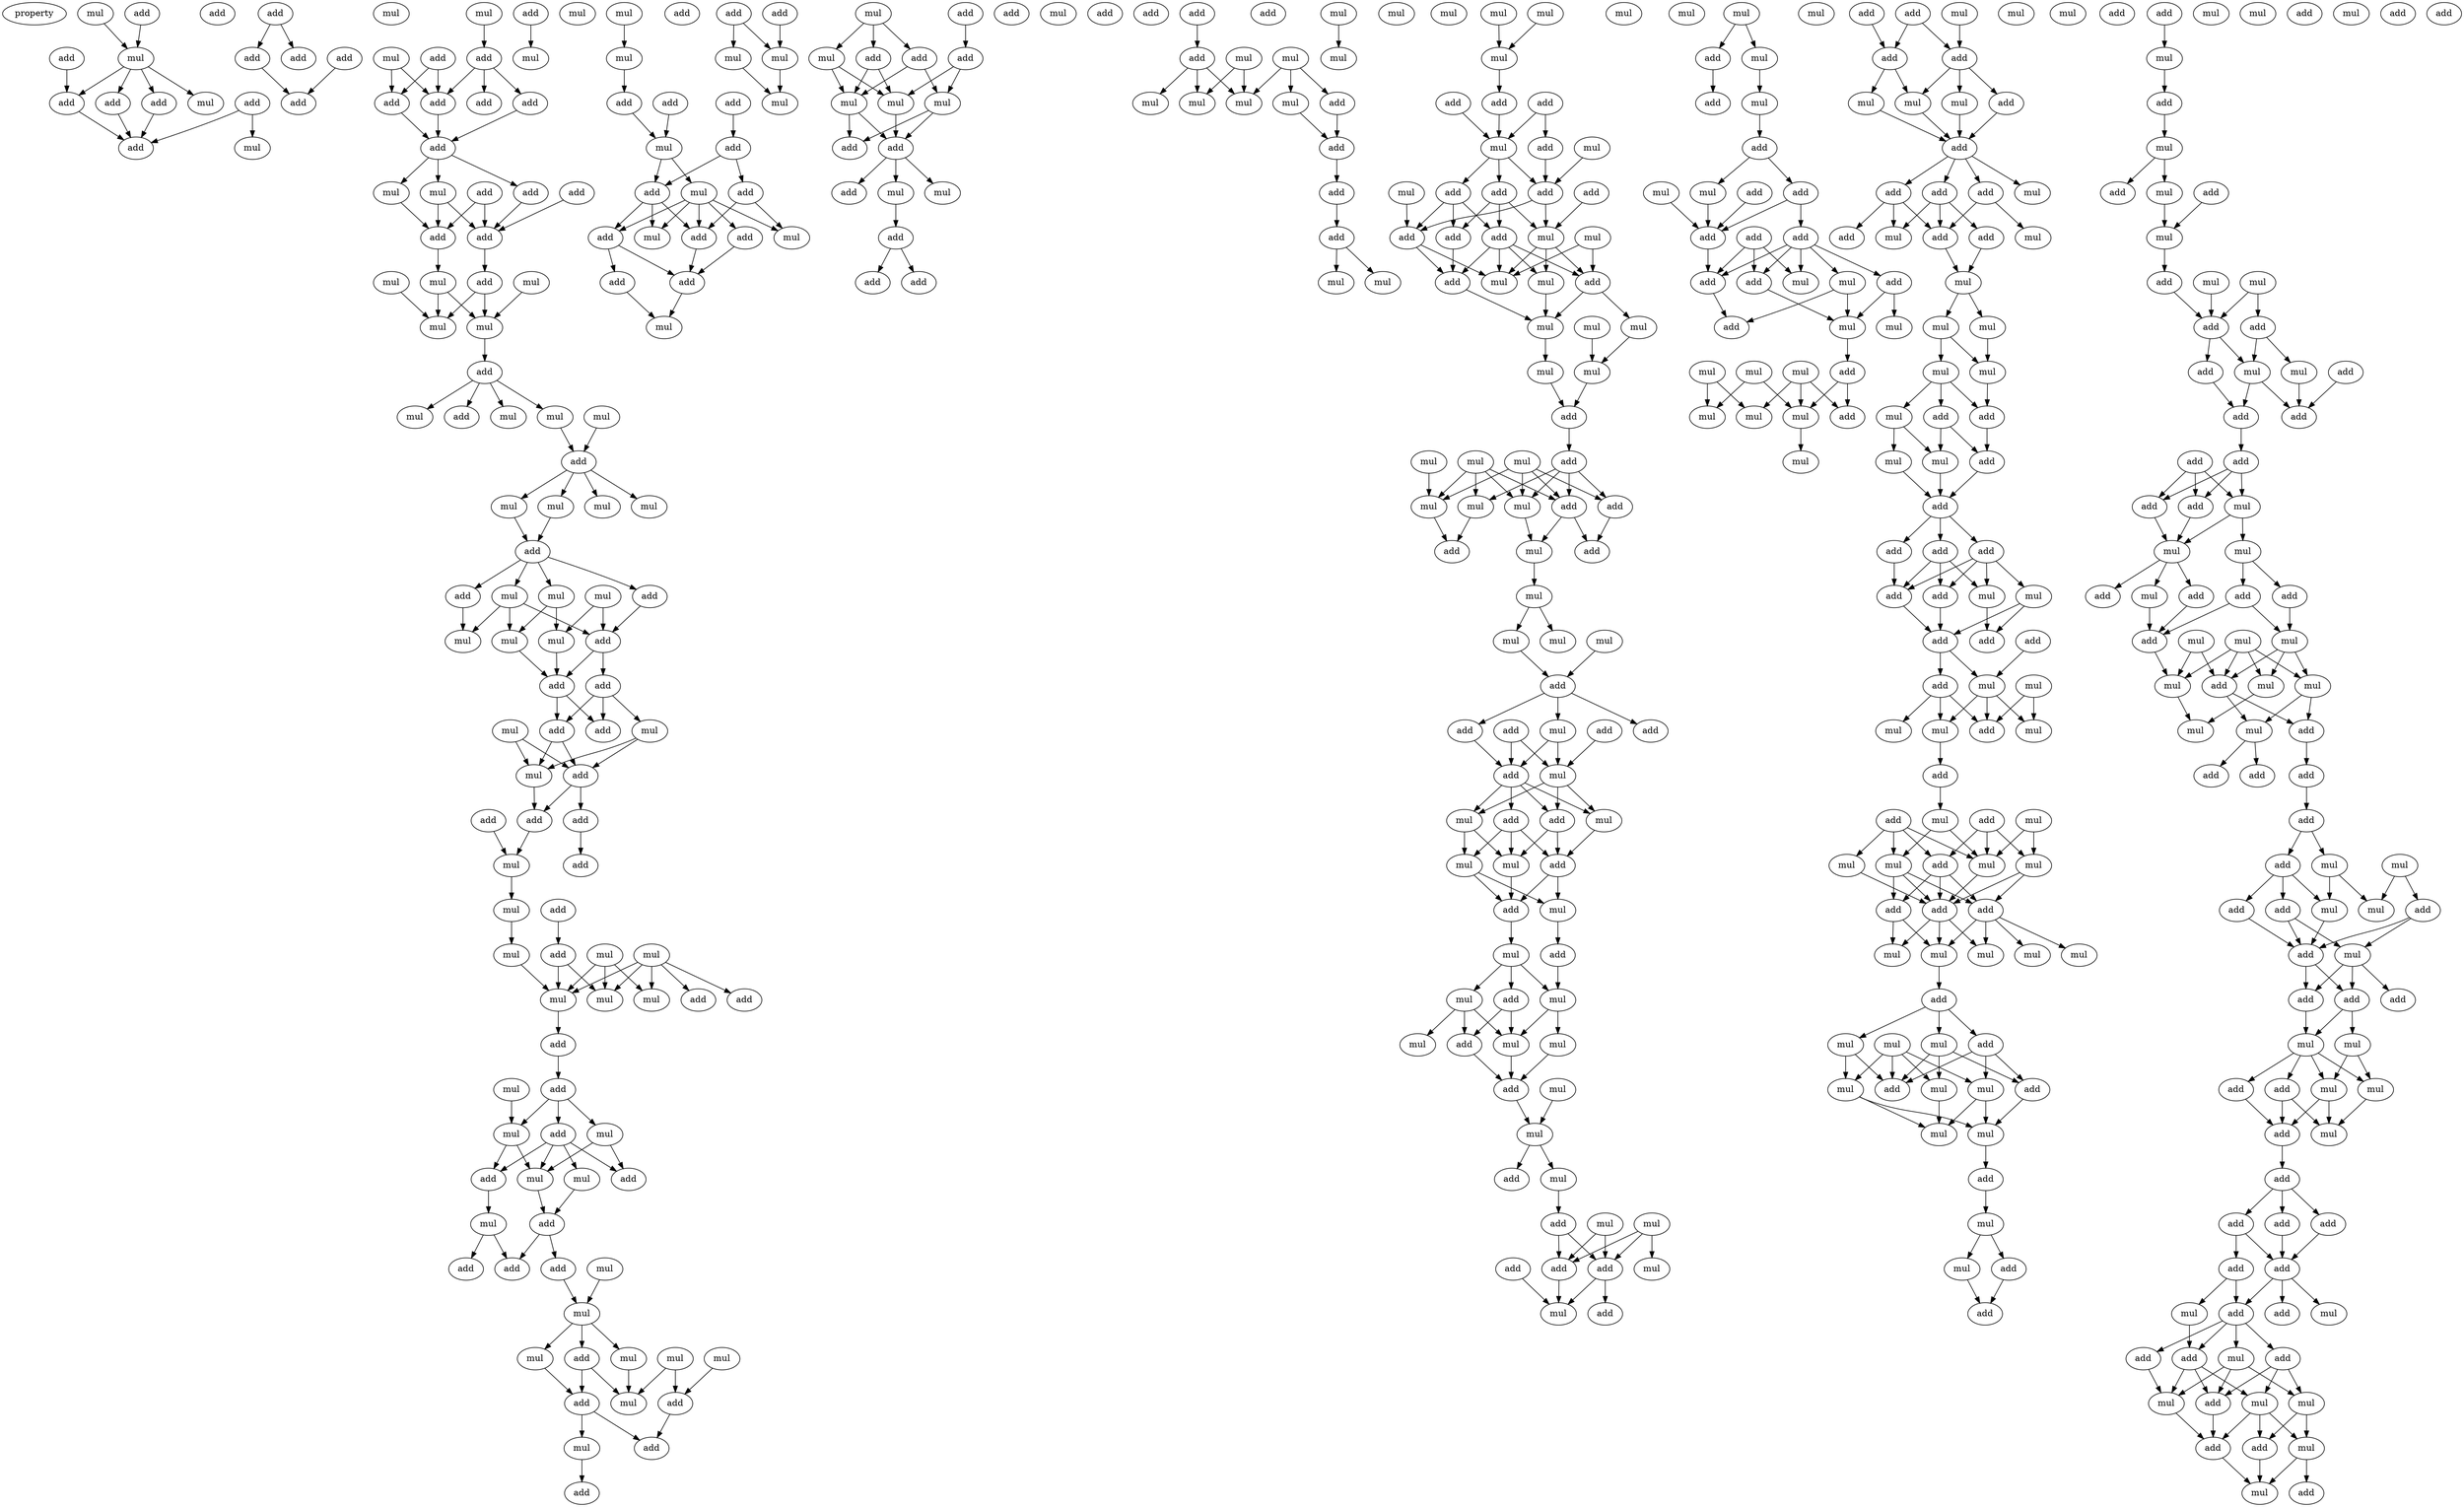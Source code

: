 digraph {
    node [fontcolor=black]
    property [mul=2,lf=2.0]
    0 [ label = mul ];
    1 [ label = add ];
    2 [ label = add ];
    3 [ label = mul ];
    4 [ label = add ];
    5 [ label = add ];
    6 [ label = add ];
    7 [ label = add ];
    8 [ label = add ];
    9 [ label = mul ];
    10 [ label = mul ];
    11 [ label = add ];
    12 [ label = add ];
    13 [ label = add ];
    14 [ label = add ];
    15 [ label = add ];
    16 [ label = add ];
    17 [ label = mul ];
    18 [ label = mul ];
    19 [ label = mul ];
    20 [ label = add ];
    21 [ label = add ];
    22 [ label = add ];
    23 [ label = add ];
    24 [ label = add ];
    25 [ label = add ];
    26 [ label = add ];
    27 [ label = add ];
    28 [ label = mul ];
    29 [ label = add ];
    30 [ label = add ];
    31 [ label = mul ];
    32 [ label = add ];
    33 [ label = add ];
    34 [ label = add ];
    35 [ label = mul ];
    36 [ label = mul ];
    37 [ label = mul ];
    38 [ label = mul ];
    39 [ label = mul ];
    40 [ label = add ];
    41 [ label = add ];
    42 [ label = mul ];
    43 [ label = mul ];
    44 [ label = mul ];
    45 [ label = mul ];
    46 [ label = add ];
    47 [ label = mul ];
    48 [ label = mul ];
    49 [ label = mul ];
    50 [ label = mul ];
    51 [ label = add ];
    52 [ label = add ];
    53 [ label = add ];
    54 [ label = mul ];
    55 [ label = mul ];
    56 [ label = mul ];
    57 [ label = mul ];
    58 [ label = mul ];
    59 [ label = mul ];
    60 [ label = add ];
    61 [ label = add ];
    62 [ label = add ];
    63 [ label = add ];
    64 [ label = add ];
    65 [ label = mul ];
    66 [ label = mul ];
    67 [ label = mul ];
    68 [ label = add ];
    69 [ label = add ];
    70 [ label = add ];
    71 [ label = add ];
    72 [ label = add ];
    73 [ label = mul ];
    74 [ label = mul ];
    75 [ label = add ];
    76 [ label = mul ];
    77 [ label = add ];
    78 [ label = mul ];
    79 [ label = mul ];
    80 [ label = mul ];
    81 [ label = add ];
    82 [ label = add ];
    83 [ label = mul ];
    84 [ label = add ];
    85 [ label = mul ];
    86 [ label = mul ];
    87 [ label = add ];
    88 [ label = add ];
    89 [ label = mul ];
    90 [ label = add ];
    91 [ label = mul ];
    92 [ label = mul ];
    93 [ label = mul ];
    94 [ label = mul ];
    95 [ label = mul ];
    96 [ label = add ];
    97 [ label = add ];
    98 [ label = mul ];
    99 [ label = add ];
    100 [ label = add ];
    101 [ label = add ];
    102 [ label = add ];
    103 [ label = mul ];
    104 [ label = mul ];
    105 [ label = mul ];
    106 [ label = add ];
    107 [ label = mul ];
    108 [ label = mul ];
    109 [ label = mul ];
    110 [ label = add ];
    111 [ label = add ];
    112 [ label = mul ];
    113 [ label = mul ];
    114 [ label = add ];
    115 [ label = add ];
    116 [ label = mul ];
    117 [ label = mul ];
    118 [ label = add ];
    119 [ label = add ];
    120 [ label = add ];
    121 [ label = mul ];
    122 [ label = add ];
    123 [ label = add ];
    124 [ label = mul ];
    125 [ label = add ];
    126 [ label = add ];
    127 [ label = add ];
    128 [ label = add ];
    129 [ label = mul ];
    130 [ label = mul ];
    131 [ label = add ];
    132 [ label = add ];
    133 [ label = mul ];
    134 [ label = add ];
    135 [ label = add ];
    136 [ label = add ];
    137 [ label = mul ];
    138 [ label = mul ];
    139 [ label = mul ];
    140 [ label = add ];
    141 [ label = mul ];
    142 [ label = mul ];
    143 [ label = add ];
    144 [ label = add ];
    145 [ label = add ];
    146 [ label = add ];
    147 [ label = mul ];
    148 [ label = mul ];
    149 [ label = mul ];
    150 [ label = mul ];
    151 [ label = add ];
    152 [ label = add ];
    153 [ label = add ];
    154 [ label = mul ];
    155 [ label = mul ];
    156 [ label = add ];
    157 [ label = add ];
    158 [ label = add ];
    159 [ label = add ];
    160 [ label = add ];
    161 [ label = add ];
    162 [ label = mul ];
    163 [ label = mul ];
    164 [ label = add ];
    165 [ label = mul ];
    166 [ label = mul ];
    167 [ label = mul ];
    168 [ label = mul ];
    169 [ label = add ];
    170 [ label = add ];
    171 [ label = add ];
    172 [ label = add ];
    173 [ label = mul ];
    174 [ label = mul ];
    175 [ label = add ];
    176 [ label = mul ];
    177 [ label = mul ];
    178 [ label = mul ];
    179 [ label = mul ];
    180 [ label = mul ];
    181 [ label = mul ];
    182 [ label = mul ];
    183 [ label = add ];
    184 [ label = add ];
    185 [ label = add ];
    186 [ label = mul ];
    187 [ label = mul ];
    188 [ label = add ];
    189 [ label = mul ];
    190 [ label = add ];
    191 [ label = add ];
    192 [ label = add ];
    193 [ label = add ];
    194 [ label = add ];
    195 [ label = add ];
    196 [ label = add ];
    197 [ label = mul ];
    198 [ label = mul ];
    199 [ label = mul ];
    200 [ label = add ];
    201 [ label = add ];
    202 [ label = mul ];
    203 [ label = mul ];
    204 [ label = mul ];
    205 [ label = mul ];
    206 [ label = mul ];
    207 [ label = mul ];
    208 [ label = add ];
    209 [ label = mul ];
    210 [ label = mul ];
    211 [ label = mul ];
    212 [ label = add ];
    213 [ label = mul ];
    214 [ label = mul ];
    215 [ label = mul ];
    216 [ label = add ];
    217 [ label = add ];
    218 [ label = add ];
    219 [ label = add ];
    220 [ label = mul ];
    221 [ label = mul ];
    222 [ label = mul ];
    223 [ label = mul ];
    224 [ label = mul ];
    225 [ label = mul ];
    226 [ label = add ];
    227 [ label = add ];
    228 [ label = add ];
    229 [ label = add ];
    230 [ label = add ];
    231 [ label = mul ];
    232 [ label = add ];
    233 [ label = mul ];
    234 [ label = mul ];
    235 [ label = add ];
    236 [ label = add ];
    237 [ label = mul ];
    238 [ label = mul ];
    239 [ label = mul ];
    240 [ label = add ];
    241 [ label = add ];
    242 [ label = mul ];
    243 [ label = add ];
    244 [ label = mul ];
    245 [ label = add ];
    246 [ label = mul ];
    247 [ label = mul ];
    248 [ label = mul ];
    249 [ label = mul ];
    250 [ label = mul ];
    251 [ label = mul ];
    252 [ label = add ];
    253 [ label = add ];
    254 [ label = mul ];
    255 [ label = mul ];
    256 [ label = add ];
    257 [ label = mul ];
    258 [ label = mul ];
    259 [ label = mul ];
    260 [ label = add ];
    261 [ label = add ];
    262 [ label = add ];
    263 [ label = mul ];
    264 [ label = add ];
    265 [ label = mul ];
    266 [ label = add ];
    267 [ label = mul ];
    268 [ label = add ];
    269 [ label = mul ];
    270 [ label = add ];
    271 [ label = mul ];
    272 [ label = mul ];
    273 [ label = add ];
    274 [ label = add ];
    275 [ label = mul ];
    276 [ label = mul ];
    277 [ label = add ];
    278 [ label = add ];
    279 [ label = add ];
    280 [ label = add ];
    281 [ label = add ];
    282 [ label = mul ];
    283 [ label = mul ];
    284 [ label = add ];
    285 [ label = add ];
    286 [ label = mul ];
    287 [ label = add ];
    288 [ label = mul ];
    289 [ label = mul ];
    290 [ label = mul ];
    291 [ label = add ];
    292 [ label = mul ];
    293 [ label = mul ];
    294 [ label = mul ];
    295 [ label = mul ];
    296 [ label = add ];
    297 [ label = mul ];
    298 [ label = add ];
    299 [ label = add ];
    300 [ label = mul ];
    301 [ label = add ];
    302 [ label = add ];
    303 [ label = mul ];
    304 [ label = mul ];
    305 [ label = mul ];
    306 [ label = add ];
    307 [ label = add ];
    308 [ label = add ];
    309 [ label = add ];
    310 [ label = add ];
    311 [ label = mul ];
    312 [ label = add ];
    313 [ label = add ];
    314 [ label = mul ];
    315 [ label = add ];
    316 [ label = mul ];
    317 [ label = mul ];
    318 [ label = mul ];
    319 [ label = mul ];
    320 [ label = mul ];
    321 [ label = mul ];
    322 [ label = mul ];
    323 [ label = mul ];
    324 [ label = add ];
    325 [ label = add ];
    326 [ label = add ];
    327 [ label = mul ];
    328 [ label = mul ];
    329 [ label = add ];
    330 [ label = add ];
    331 [ label = add ];
    332 [ label = add ];
    333 [ label = add ];
    334 [ label = add ];
    335 [ label = mul ];
    336 [ label = mul ];
    337 [ label = add ];
    338 [ label = add ];
    339 [ label = add ];
    340 [ label = add ];
    341 [ label = mul ];
    342 [ label = mul ];
    343 [ label = mul ];
    344 [ label = add ];
    345 [ label = mul ];
    346 [ label = mul ];
    347 [ label = add ];
    348 [ label = mul ];
    349 [ label = mul ];
    350 [ label = add ];
    351 [ label = add ];
    352 [ label = mul ];
    353 [ label = mul ];
    354 [ label = mul ];
    355 [ label = add ];
    356 [ label = mul ];
    357 [ label = add ];
    358 [ label = add ];
    359 [ label = add ];
    360 [ label = mul ];
    361 [ label = mul ];
    362 [ label = mul ];
    363 [ label = mul ];
    364 [ label = mul ];
    365 [ label = add ];
    366 [ label = mul ];
    367 [ label = add ];
    368 [ label = mul ];
    369 [ label = mul ];
    370 [ label = mul ];
    371 [ label = mul ];
    372 [ label = add ];
    373 [ label = mul ];
    374 [ label = add ];
    375 [ label = mul ];
    376 [ label = mul ];
    377 [ label = mul ];
    378 [ label = add ];
    379 [ label = add ];
    380 [ label = mul ];
    381 [ label = mul ];
    382 [ label = add ];
    383 [ label = add ];
    384 [ label = add ];
    385 [ label = mul ];
    386 [ label = add ];
    387 [ label = mul ];
    388 [ label = add ];
    389 [ label = mul ];
    390 [ label = add ];
    391 [ label = mul ];
    392 [ label = mul ];
    393 [ label = mul ];
    394 [ label = mul ];
    395 [ label = add ];
    396 [ label = mul ];
    397 [ label = add ];
    398 [ label = add ];
    399 [ label = mul ];
    400 [ label = mul ];
    401 [ label = add ];
    402 [ label = add ];
    403 [ label = add ];
    404 [ label = add ];
    405 [ label = add ];
    406 [ label = add ];
    407 [ label = add ];
    408 [ label = add ];
    409 [ label = mul ];
    410 [ label = add ];
    411 [ label = mul ];
    412 [ label = mul ];
    413 [ label = mul ];
    414 [ label = add ];
    415 [ label = add ];
    416 [ label = add ];
    417 [ label = mul ];
    418 [ label = add ];
    419 [ label = mul ];
    420 [ label = mul ];
    421 [ label = mul ];
    422 [ label = add ];
    423 [ label = mul ];
    424 [ label = mul ];
    425 [ label = mul ];
    426 [ label = add ];
    427 [ label = mul ];
    428 [ label = add ];
    429 [ label = mul ];
    430 [ label = add ];
    431 [ label = add ];
    432 [ label = add ];
    433 [ label = add ];
    434 [ label = add ];
    435 [ label = mul ];
    436 [ label = mul ];
    437 [ label = add ];
    438 [ label = add ];
    439 [ label = add ];
    440 [ label = mul ];
    441 [ label = mul ];
    442 [ label = add ];
    443 [ label = mul ];
    444 [ label = add ];
    445 [ label = add ];
    446 [ label = add ];
    447 [ label = add ];
    448 [ label = mul ];
    449 [ label = mul ];
    450 [ label = mul ];
    451 [ label = add ];
    452 [ label = add ];
    453 [ label = mul ];
    454 [ label = add ];
    455 [ label = mul ];
    456 [ label = add ];
    457 [ label = add ];
    458 [ label = add ];
    459 [ label = add ];
    460 [ label = add ];
    461 [ label = add ];
    462 [ label = add ];
    463 [ label = add ];
    464 [ label = mul ];
    465 [ label = add ];
    466 [ label = mul ];
    467 [ label = add ];
    468 [ label = add ];
    469 [ label = add ];
    470 [ label = mul ];
    471 [ label = mul ];
    472 [ label = mul ];
    473 [ label = mul ];
    474 [ label = add ];
    475 [ label = mul ];
    476 [ label = add ];
    477 [ label = add ];
    478 [ label = mul ];
    479 [ label = add ];
    0 -> 3 [ name = 0 ];
    2 -> 3 [ name = 1 ];
    3 -> 5 [ name = 2 ];
    3 -> 6 [ name = 3 ];
    3 -> 8 [ name = 4 ];
    3 -> 9 [ name = 5 ];
    4 -> 5 [ name = 6 ];
    5 -> 11 [ name = 7 ];
    6 -> 11 [ name = 8 ];
    7 -> 10 [ name = 9 ];
    7 -> 11 [ name = 10 ];
    8 -> 11 [ name = 11 ];
    12 -> 14 [ name = 12 ];
    12 -> 15 [ name = 13 ];
    13 -> 16 [ name = 14 ];
    14 -> 16 [ name = 15 ];
    18 -> 20 [ name = 16 ];
    19 -> 23 [ name = 17 ];
    19 -> 24 [ name = 18 ];
    20 -> 22 [ name = 19 ];
    20 -> 23 [ name = 20 ];
    20 -> 25 [ name = 21 ];
    21 -> 23 [ name = 22 ];
    21 -> 24 [ name = 23 ];
    22 -> 26 [ name = 24 ];
    23 -> 26 [ name = 25 ];
    24 -> 26 [ name = 26 ];
    26 -> 27 [ name = 27 ];
    26 -> 28 [ name = 28 ];
    26 -> 31 [ name = 29 ];
    27 -> 33 [ name = 30 ];
    28 -> 32 [ name = 31 ];
    29 -> 33 [ name = 32 ];
    30 -> 32 [ name = 33 ];
    30 -> 33 [ name = 34 ];
    31 -> 32 [ name = 35 ];
    31 -> 33 [ name = 36 ];
    32 -> 36 [ name = 37 ];
    33 -> 34 [ name = 38 ];
    34 -> 38 [ name = 39 ];
    34 -> 39 [ name = 40 ];
    35 -> 38 [ name = 41 ];
    36 -> 38 [ name = 42 ];
    36 -> 39 [ name = 43 ];
    37 -> 39 [ name = 44 ];
    39 -> 40 [ name = 45 ];
    40 -> 41 [ name = 46 ];
    40 -> 42 [ name = 47 ];
    40 -> 44 [ name = 48 ];
    40 -> 45 [ name = 49 ];
    42 -> 46 [ name = 50 ];
    43 -> 46 [ name = 51 ];
    46 -> 47 [ name = 52 ];
    46 -> 48 [ name = 53 ];
    46 -> 49 [ name = 54 ];
    46 -> 50 [ name = 55 ];
    47 -> 51 [ name = 56 ];
    48 -> 51 [ name = 57 ];
    51 -> 52 [ name = 58 ];
    51 -> 53 [ name = 59 ];
    51 -> 55 [ name = 60 ];
    51 -> 56 [ name = 61 ];
    52 -> 60 [ name = 62 ];
    53 -> 58 [ name = 63 ];
    54 -> 59 [ name = 64 ];
    54 -> 60 [ name = 65 ];
    55 -> 57 [ name = 66 ];
    55 -> 58 [ name = 67 ];
    55 -> 60 [ name = 68 ];
    56 -> 57 [ name = 69 ];
    56 -> 59 [ name = 70 ];
    57 -> 61 [ name = 71 ];
    59 -> 61 [ name = 72 ];
    60 -> 61 [ name = 73 ];
    60 -> 62 [ name = 74 ];
    61 -> 63 [ name = 75 ];
    61 -> 64 [ name = 76 ];
    62 -> 63 [ name = 77 ];
    62 -> 64 [ name = 78 ];
    62 -> 65 [ name = 79 ];
    64 -> 67 [ name = 80 ];
    64 -> 68 [ name = 81 ];
    65 -> 67 [ name = 82 ];
    65 -> 68 [ name = 83 ];
    66 -> 67 [ name = 84 ];
    66 -> 68 [ name = 85 ];
    67 -> 70 [ name = 86 ];
    68 -> 70 [ name = 87 ];
    68 -> 72 [ name = 88 ];
    69 -> 73 [ name = 89 ];
    70 -> 74 [ name = 90 ];
    71 -> 74 [ name = 91 ];
    72 -> 75 [ name = 92 ];
    74 -> 76 [ name = 93 ];
    76 -> 79 [ name = 94 ];
    77 -> 81 [ name = 95 ];
    78 -> 83 [ name = 96 ];
    78 -> 85 [ name = 97 ];
    78 -> 86 [ name = 98 ];
    79 -> 83 [ name = 99 ];
    80 -> 82 [ name = 100 ];
    80 -> 83 [ name = 101 ];
    80 -> 84 [ name = 102 ];
    80 -> 85 [ name = 103 ];
    80 -> 86 [ name = 104 ];
    81 -> 83 [ name = 105 ];
    81 -> 86 [ name = 106 ];
    83 -> 87 [ name = 107 ];
    87 -> 88 [ name = 108 ];
    88 -> 90 [ name = 109 ];
    88 -> 91 [ name = 110 ];
    88 -> 92 [ name = 111 ];
    89 -> 91 [ name = 112 ];
    90 -> 93 [ name = 113 ];
    90 -> 95 [ name = 114 ];
    90 -> 96 [ name = 115 ];
    90 -> 97 [ name = 116 ];
    91 -> 93 [ name = 117 ];
    91 -> 96 [ name = 118 ];
    92 -> 93 [ name = 119 ];
    92 -> 97 [ name = 120 ];
    93 -> 99 [ name = 121 ];
    95 -> 99 [ name = 122 ];
    96 -> 98 [ name = 123 ];
    98 -> 100 [ name = 124 ];
    98 -> 101 [ name = 125 ];
    99 -> 101 [ name = 126 ];
    99 -> 102 [ name = 127 ];
    102 -> 104 [ name = 128 ];
    103 -> 104 [ name = 129 ];
    104 -> 105 [ name = 130 ];
    104 -> 106 [ name = 131 ];
    104 -> 108 [ name = 132 ];
    105 -> 111 [ name = 133 ];
    106 -> 111 [ name = 134 ];
    106 -> 112 [ name = 135 ];
    107 -> 110 [ name = 136 ];
    108 -> 112 [ name = 137 ];
    109 -> 110 [ name = 138 ];
    109 -> 112 [ name = 139 ];
    110 -> 114 [ name = 140 ];
    111 -> 113 [ name = 141 ];
    111 -> 114 [ name = 142 ];
    113 -> 115 [ name = 143 ];
    116 -> 117 [ name = 144 ];
    117 -> 119 [ name = 145 ];
    118 -> 122 [ name = 146 ];
    119 -> 121 [ name = 147 ];
    120 -> 121 [ name = 148 ];
    121 -> 123 [ name = 149 ];
    121 -> 124 [ name = 150 ];
    122 -> 123 [ name = 151 ];
    122 -> 125 [ name = 152 ];
    123 -> 126 [ name = 153 ];
    123 -> 128 [ name = 154 ];
    123 -> 129 [ name = 155 ];
    124 -> 126 [ name = 156 ];
    124 -> 127 [ name = 157 ];
    124 -> 128 [ name = 158 ];
    124 -> 129 [ name = 159 ];
    124 -> 130 [ name = 160 ];
    125 -> 128 [ name = 161 ];
    125 -> 130 [ name = 162 ];
    126 -> 131 [ name = 163 ];
    126 -> 132 [ name = 164 ];
    127 -> 132 [ name = 165 ];
    128 -> 132 [ name = 166 ];
    131 -> 133 [ name = 167 ];
    132 -> 133 [ name = 168 ];
    135 -> 137 [ name = 169 ];
    135 -> 138 [ name = 170 ];
    136 -> 138 [ name = 171 ];
    137 -> 139 [ name = 172 ];
    138 -> 139 [ name = 173 ];
    140 -> 144 [ name = 174 ];
    141 -> 142 [ name = 175 ];
    141 -> 145 [ name = 176 ];
    141 -> 146 [ name = 177 ];
    142 -> 147 [ name = 178 ];
    142 -> 148 [ name = 179 ];
    144 -> 147 [ name = 180 ];
    144 -> 149 [ name = 181 ];
    145 -> 147 [ name = 182 ];
    145 -> 148 [ name = 183 ];
    146 -> 148 [ name = 184 ];
    146 -> 149 [ name = 185 ];
    147 -> 152 [ name = 186 ];
    148 -> 151 [ name = 187 ];
    148 -> 152 [ name = 188 ];
    149 -> 151 [ name = 189 ];
    149 -> 152 [ name = 190 ];
    152 -> 153 [ name = 191 ];
    152 -> 154 [ name = 192 ];
    152 -> 155 [ name = 193 ];
    154 -> 156 [ name = 194 ];
    156 -> 158 [ name = 195 ];
    156 -> 159 [ name = 196 ];
    161 -> 164 [ name = 197 ];
    162 -> 165 [ name = 198 ];
    162 -> 168 [ name = 199 ];
    163 -> 167 [ name = 200 ];
    163 -> 168 [ name = 201 ];
    163 -> 169 [ name = 202 ];
    164 -> 165 [ name = 203 ];
    164 -> 166 [ name = 204 ];
    164 -> 168 [ name = 205 ];
    167 -> 170 [ name = 206 ];
    169 -> 170 [ name = 207 ];
    170 -> 171 [ name = 208 ];
    171 -> 172 [ name = 209 ];
    172 -> 173 [ name = 210 ];
    172 -> 174 [ name = 211 ];
    176 -> 177 [ name = 212 ];
    180 -> 182 [ name = 213 ];
    181 -> 182 [ name = 214 ];
    182 -> 185 [ name = 215 ];
    183 -> 187 [ name = 216 ];
    183 -> 188 [ name = 217 ];
    184 -> 187 [ name = 218 ];
    185 -> 187 [ name = 219 ];
    186 -> 193 [ name = 220 ];
    187 -> 191 [ name = 221 ];
    187 -> 192 [ name = 222 ];
    187 -> 193 [ name = 223 ];
    188 -> 193 [ name = 224 ];
    189 -> 194 [ name = 225 ];
    190 -> 197 [ name = 226 ];
    191 -> 195 [ name = 227 ];
    191 -> 196 [ name = 228 ];
    191 -> 197 [ name = 229 ];
    192 -> 194 [ name = 230 ];
    192 -> 195 [ name = 231 ];
    192 -> 196 [ name = 232 ];
    193 -> 194 [ name = 233 ];
    193 -> 197 [ name = 234 ];
    194 -> 200 [ name = 235 ];
    194 -> 202 [ name = 236 ];
    195 -> 199 [ name = 237 ];
    195 -> 200 [ name = 238 ];
    195 -> 201 [ name = 239 ];
    195 -> 202 [ name = 240 ];
    196 -> 200 [ name = 241 ];
    197 -> 199 [ name = 242 ];
    197 -> 201 [ name = 243 ];
    197 -> 202 [ name = 244 ];
    198 -> 201 [ name = 245 ];
    198 -> 202 [ name = 246 ];
    199 -> 205 [ name = 247 ];
    200 -> 205 [ name = 248 ];
    201 -> 203 [ name = 249 ];
    201 -> 205 [ name = 250 ];
    203 -> 206 [ name = 251 ];
    204 -> 206 [ name = 252 ];
    205 -> 207 [ name = 253 ];
    206 -> 208 [ name = 254 ];
    207 -> 208 [ name = 255 ];
    208 -> 212 [ name = 256 ];
    209 -> 213 [ name = 257 ];
    209 -> 214 [ name = 258 ];
    209 -> 215 [ name = 259 ];
    209 -> 216 [ name = 260 ];
    210 -> 213 [ name = 261 ];
    210 -> 215 [ name = 262 ];
    210 -> 216 [ name = 263 ];
    210 -> 217 [ name = 264 ];
    211 -> 213 [ name = 265 ];
    212 -> 214 [ name = 266 ];
    212 -> 215 [ name = 267 ];
    212 -> 216 [ name = 268 ];
    212 -> 217 [ name = 269 ];
    213 -> 218 [ name = 270 ];
    214 -> 218 [ name = 271 ];
    215 -> 220 [ name = 272 ];
    216 -> 219 [ name = 273 ];
    216 -> 220 [ name = 274 ];
    217 -> 219 [ name = 275 ];
    220 -> 221 [ name = 276 ];
    221 -> 223 [ name = 277 ];
    221 -> 225 [ name = 278 ];
    222 -> 226 [ name = 279 ];
    223 -> 226 [ name = 280 ];
    226 -> 229 [ name = 281 ];
    226 -> 230 [ name = 282 ];
    226 -> 231 [ name = 283 ];
    227 -> 233 [ name = 284 ];
    228 -> 232 [ name = 285 ];
    228 -> 233 [ name = 286 ];
    230 -> 232 [ name = 287 ];
    231 -> 232 [ name = 288 ];
    231 -> 233 [ name = 289 ];
    232 -> 234 [ name = 290 ];
    232 -> 235 [ name = 291 ];
    232 -> 236 [ name = 292 ];
    232 -> 237 [ name = 293 ];
    233 -> 234 [ name = 294 ];
    233 -> 236 [ name = 295 ];
    233 -> 237 [ name = 296 ];
    234 -> 240 [ name = 297 ];
    235 -> 238 [ name = 298 ];
    235 -> 239 [ name = 299 ];
    235 -> 240 [ name = 300 ];
    236 -> 239 [ name = 301 ];
    236 -> 240 [ name = 302 ];
    237 -> 238 [ name = 303 ];
    237 -> 239 [ name = 304 ];
    238 -> 241 [ name = 305 ];
    238 -> 242 [ name = 306 ];
    239 -> 241 [ name = 307 ];
    240 -> 241 [ name = 308 ];
    240 -> 242 [ name = 309 ];
    241 -> 244 [ name = 310 ];
    242 -> 243 [ name = 311 ];
    243 -> 247 [ name = 312 ];
    244 -> 245 [ name = 313 ];
    244 -> 246 [ name = 314 ];
    244 -> 247 [ name = 315 ];
    245 -> 251 [ name = 316 ];
    245 -> 252 [ name = 317 ];
    246 -> 249 [ name = 318 ];
    246 -> 251 [ name = 319 ];
    246 -> 252 [ name = 320 ];
    247 -> 248 [ name = 321 ];
    247 -> 251 [ name = 322 ];
    248 -> 253 [ name = 323 ];
    251 -> 253 [ name = 324 ];
    252 -> 253 [ name = 325 ];
    253 -> 255 [ name = 326 ];
    254 -> 255 [ name = 327 ];
    255 -> 256 [ name = 328 ];
    255 -> 257 [ name = 329 ];
    257 -> 260 [ name = 330 ];
    258 -> 261 [ name = 331 ];
    258 -> 262 [ name = 332 ];
    259 -> 261 [ name = 333 ];
    259 -> 262 [ name = 334 ];
    259 -> 263 [ name = 335 ];
    260 -> 261 [ name = 336 ];
    260 -> 262 [ name = 337 ];
    261 -> 265 [ name = 338 ];
    262 -> 265 [ name = 339 ];
    262 -> 266 [ name = 340 ];
    264 -> 265 [ name = 341 ];
    267 -> 268 [ name = 342 ];
    267 -> 269 [ name = 343 ];
    268 -> 270 [ name = 344 ];
    269 -> 272 [ name = 345 ];
    272 -> 273 [ name = 346 ];
    273 -> 274 [ name = 347 ];
    273 -> 276 [ name = 348 ];
    274 -> 278 [ name = 349 ];
    274 -> 280 [ name = 350 ];
    275 -> 278 [ name = 351 ];
    276 -> 278 [ name = 352 ];
    277 -> 278 [ name = 353 ];
    278 -> 281 [ name = 354 ];
    279 -> 281 [ name = 355 ];
    279 -> 282 [ name = 356 ];
    279 -> 284 [ name = 357 ];
    280 -> 281 [ name = 358 ];
    280 -> 282 [ name = 359 ];
    280 -> 283 [ name = 360 ];
    280 -> 284 [ name = 361 ];
    280 -> 285 [ name = 362 ];
    281 -> 287 [ name = 363 ];
    283 -> 287 [ name = 364 ];
    283 -> 288 [ name = 365 ];
    284 -> 288 [ name = 366 ];
    285 -> 286 [ name = 367 ];
    285 -> 288 [ name = 368 ];
    288 -> 291 [ name = 369 ];
    289 -> 294 [ name = 370 ];
    289 -> 295 [ name = 371 ];
    290 -> 293 [ name = 372 ];
    290 -> 294 [ name = 373 ];
    291 -> 295 [ name = 374 ];
    291 -> 296 [ name = 375 ];
    292 -> 293 [ name = 376 ];
    292 -> 295 [ name = 377 ];
    292 -> 296 [ name = 378 ];
    295 -> 297 [ name = 379 ];
    298 -> 301 [ name = 380 ];
    298 -> 302 [ name = 381 ];
    299 -> 301 [ name = 382 ];
    300 -> 302 [ name = 383 ];
    301 -> 304 [ name = 384 ];
    301 -> 305 [ name = 385 ];
    302 -> 303 [ name = 386 ];
    302 -> 304 [ name = 387 ];
    302 -> 306 [ name = 388 ];
    303 -> 307 [ name = 389 ];
    304 -> 307 [ name = 390 ];
    305 -> 307 [ name = 391 ];
    306 -> 307 [ name = 392 ];
    307 -> 308 [ name = 393 ];
    307 -> 309 [ name = 394 ];
    307 -> 310 [ name = 395 ];
    307 -> 311 [ name = 396 ];
    308 -> 312 [ name = 397 ];
    308 -> 313 [ name = 398 ];
    308 -> 316 [ name = 399 ];
    309 -> 313 [ name = 400 ];
    309 -> 315 [ name = 401 ];
    309 -> 316 [ name = 402 ];
    310 -> 313 [ name = 403 ];
    310 -> 314 [ name = 404 ];
    312 -> 317 [ name = 405 ];
    313 -> 317 [ name = 406 ];
    317 -> 318 [ name = 407 ];
    317 -> 319 [ name = 408 ];
    318 -> 321 [ name = 409 ];
    318 -> 322 [ name = 410 ];
    319 -> 322 [ name = 411 ];
    321 -> 323 [ name = 412 ];
    321 -> 324 [ name = 413 ];
    321 -> 325 [ name = 414 ];
    322 -> 325 [ name = 415 ];
    323 -> 327 [ name = 416 ];
    323 -> 328 [ name = 417 ];
    324 -> 326 [ name = 418 ];
    324 -> 328 [ name = 419 ];
    325 -> 326 [ name = 420 ];
    326 -> 329 [ name = 421 ];
    327 -> 329 [ name = 422 ];
    328 -> 329 [ name = 423 ];
    329 -> 330 [ name = 424 ];
    329 -> 331 [ name = 425 ];
    329 -> 332 [ name = 426 ];
    330 -> 333 [ name = 427 ];
    330 -> 334 [ name = 428 ];
    330 -> 336 [ name = 429 ];
    331 -> 333 [ name = 430 ];
    331 -> 334 [ name = 431 ];
    331 -> 335 [ name = 432 ];
    331 -> 336 [ name = 433 ];
    332 -> 333 [ name = 434 ];
    333 -> 339 [ name = 435 ];
    334 -> 339 [ name = 436 ];
    335 -> 338 [ name = 437 ];
    335 -> 339 [ name = 438 ];
    336 -> 338 [ name = 439 ];
    337 -> 342 [ name = 440 ];
    339 -> 340 [ name = 441 ];
    339 -> 342 [ name = 442 ];
    340 -> 344 [ name = 443 ];
    340 -> 345 [ name = 444 ];
    340 -> 346 [ name = 445 ];
    341 -> 343 [ name = 446 ];
    341 -> 344 [ name = 447 ];
    342 -> 343 [ name = 448 ];
    342 -> 344 [ name = 449 ];
    342 -> 345 [ name = 450 ];
    345 -> 347 [ name = 451 ];
    347 -> 349 [ name = 452 ];
    348 -> 352 [ name = 453 ];
    348 -> 353 [ name = 454 ];
    349 -> 352 [ name = 455 ];
    349 -> 354 [ name = 456 ];
    350 -> 352 [ name = 457 ];
    350 -> 353 [ name = 458 ];
    350 -> 355 [ name = 459 ];
    351 -> 352 [ name = 460 ];
    351 -> 354 [ name = 461 ];
    351 -> 355 [ name = 462 ];
    351 -> 356 [ name = 463 ];
    352 -> 359 [ name = 464 ];
    353 -> 358 [ name = 465 ];
    353 -> 359 [ name = 466 ];
    354 -> 357 [ name = 467 ];
    354 -> 358 [ name = 468 ];
    354 -> 359 [ name = 469 ];
    355 -> 357 [ name = 470 ];
    355 -> 358 [ name = 471 ];
    355 -> 359 [ name = 472 ];
    356 -> 359 [ name = 473 ];
    357 -> 363 [ name = 474 ];
    357 -> 364 [ name = 475 ];
    358 -> 360 [ name = 476 ];
    358 -> 361 [ name = 477 ];
    358 -> 362 [ name = 478 ];
    358 -> 364 [ name = 479 ];
    359 -> 361 [ name = 480 ];
    359 -> 363 [ name = 481 ];
    359 -> 364 [ name = 482 ];
    364 -> 365 [ name = 483 ];
    365 -> 366 [ name = 484 ];
    365 -> 367 [ name = 485 ];
    365 -> 369 [ name = 486 ];
    366 -> 370 [ name = 487 ];
    366 -> 372 [ name = 488 ];
    367 -> 372 [ name = 489 ];
    367 -> 373 [ name = 490 ];
    367 -> 374 [ name = 491 ];
    368 -> 370 [ name = 492 ];
    368 -> 371 [ name = 493 ];
    368 -> 372 [ name = 494 ];
    368 -> 373 [ name = 495 ];
    369 -> 371 [ name = 496 ];
    369 -> 372 [ name = 497 ];
    369 -> 374 [ name = 498 ];
    370 -> 376 [ name = 499 ];
    370 -> 377 [ name = 500 ];
    371 -> 376 [ name = 501 ];
    373 -> 376 [ name = 502 ];
    373 -> 377 [ name = 503 ];
    374 -> 377 [ name = 504 ];
    377 -> 378 [ name = 505 ];
    378 -> 380 [ name = 506 ];
    380 -> 381 [ name = 507 ];
    380 -> 382 [ name = 508 ];
    381 -> 384 [ name = 509 ];
    382 -> 384 [ name = 510 ];
    383 -> 385 [ name = 511 ];
    385 -> 386 [ name = 512 ];
    386 -> 387 [ name = 513 ];
    387 -> 388 [ name = 514 ];
    387 -> 389 [ name = 515 ];
    389 -> 391 [ name = 516 ];
    390 -> 391 [ name = 517 ];
    391 -> 395 [ name = 518 ];
    392 -> 397 [ name = 519 ];
    392 -> 398 [ name = 520 ];
    394 -> 397 [ name = 521 ];
    395 -> 397 [ name = 522 ];
    397 -> 400 [ name = 523 ];
    397 -> 402 [ name = 524 ];
    398 -> 399 [ name = 525 ];
    398 -> 400 [ name = 526 ];
    399 -> 404 [ name = 527 ];
    400 -> 403 [ name = 528 ];
    400 -> 404 [ name = 529 ];
    401 -> 404 [ name = 530 ];
    402 -> 403 [ name = 531 ];
    403 -> 405 [ name = 532 ];
    405 -> 407 [ name = 533 ];
    405 -> 410 [ name = 534 ];
    405 -> 411 [ name = 535 ];
    406 -> 407 [ name = 536 ];
    406 -> 410 [ name = 537 ];
    406 -> 411 [ name = 538 ];
    407 -> 413 [ name = 539 ];
    410 -> 413 [ name = 540 ];
    411 -> 412 [ name = 541 ];
    411 -> 413 [ name = 542 ];
    412 -> 416 [ name = 543 ];
    412 -> 418 [ name = 544 ];
    413 -> 414 [ name = 545 ];
    413 -> 415 [ name = 546 ];
    413 -> 417 [ name = 547 ];
    415 -> 422 [ name = 548 ];
    416 -> 420 [ name = 549 ];
    416 -> 422 [ name = 550 ];
    417 -> 422 [ name = 551 ];
    418 -> 420 [ name = 552 ];
    419 -> 423 [ name = 553 ];
    419 -> 424 [ name = 554 ];
    419 -> 425 [ name = 555 ];
    419 -> 426 [ name = 556 ];
    420 -> 424 [ name = 557 ];
    420 -> 425 [ name = 558 ];
    420 -> 426 [ name = 559 ];
    421 -> 423 [ name = 560 ];
    421 -> 426 [ name = 561 ];
    422 -> 423 [ name = 562 ];
    423 -> 429 [ name = 563 ];
    424 -> 429 [ name = 564 ];
    425 -> 427 [ name = 565 ];
    425 -> 428 [ name = 566 ];
    426 -> 427 [ name = 567 ];
    426 -> 428 [ name = 568 ];
    427 -> 430 [ name = 569 ];
    427 -> 432 [ name = 570 ];
    428 -> 431 [ name = 571 ];
    431 -> 434 [ name = 572 ];
    434 -> 435 [ name = 573 ];
    434 -> 437 [ name = 574 ];
    435 -> 440 [ name = 575 ];
    435 -> 441 [ name = 576 ];
    436 -> 438 [ name = 577 ];
    436 -> 441 [ name = 578 ];
    437 -> 439 [ name = 579 ];
    437 -> 440 [ name = 580 ];
    437 -> 442 [ name = 581 ];
    438 -> 443 [ name = 582 ];
    438 -> 444 [ name = 583 ];
    439 -> 443 [ name = 584 ];
    439 -> 444 [ name = 585 ];
    440 -> 444 [ name = 586 ];
    442 -> 444 [ name = 587 ];
    443 -> 445 [ name = 588 ];
    443 -> 446 [ name = 589 ];
    443 -> 447 [ name = 590 ];
    444 -> 445 [ name = 591 ];
    444 -> 446 [ name = 592 ];
    445 -> 448 [ name = 593 ];
    445 -> 449 [ name = 594 ];
    446 -> 448 [ name = 595 ];
    448 -> 450 [ name = 596 ];
    448 -> 451 [ name = 597 ];
    448 -> 452 [ name = 598 ];
    448 -> 453 [ name = 599 ];
    449 -> 450 [ name = 600 ];
    449 -> 453 [ name = 601 ];
    450 -> 454 [ name = 602 ];
    450 -> 455 [ name = 603 ];
    451 -> 454 [ name = 604 ];
    452 -> 454 [ name = 605 ];
    452 -> 455 [ name = 606 ];
    453 -> 455 [ name = 607 ];
    454 -> 457 [ name = 608 ];
    457 -> 458 [ name = 609 ];
    457 -> 459 [ name = 610 ];
    457 -> 460 [ name = 611 ];
    458 -> 461 [ name = 612 ];
    458 -> 462 [ name = 613 ];
    459 -> 462 [ name = 614 ];
    460 -> 462 [ name = 615 ];
    461 -> 464 [ name = 616 ];
    461 -> 465 [ name = 617 ];
    462 -> 463 [ name = 618 ];
    462 -> 465 [ name = 619 ];
    462 -> 466 [ name = 620 ];
    464 -> 468 [ name = 621 ];
    465 -> 467 [ name = 622 ];
    465 -> 468 [ name = 623 ];
    465 -> 469 [ name = 624 ];
    465 -> 470 [ name = 625 ];
    467 -> 473 [ name = 626 ];
    468 -> 472 [ name = 627 ];
    468 -> 473 [ name = 628 ];
    468 -> 474 [ name = 629 ];
    469 -> 471 [ name = 630 ];
    469 -> 472 [ name = 631 ];
    469 -> 474 [ name = 632 ];
    470 -> 471 [ name = 633 ];
    470 -> 473 [ name = 634 ];
    470 -> 474 [ name = 635 ];
    471 -> 475 [ name = 636 ];
    471 -> 477 [ name = 637 ];
    472 -> 475 [ name = 638 ];
    472 -> 476 [ name = 639 ];
    472 -> 477 [ name = 640 ];
    473 -> 476 [ name = 641 ];
    474 -> 476 [ name = 642 ];
    475 -> 478 [ name = 643 ];
    475 -> 479 [ name = 644 ];
    476 -> 478 [ name = 645 ];
    477 -> 478 [ name = 646 ];
}
